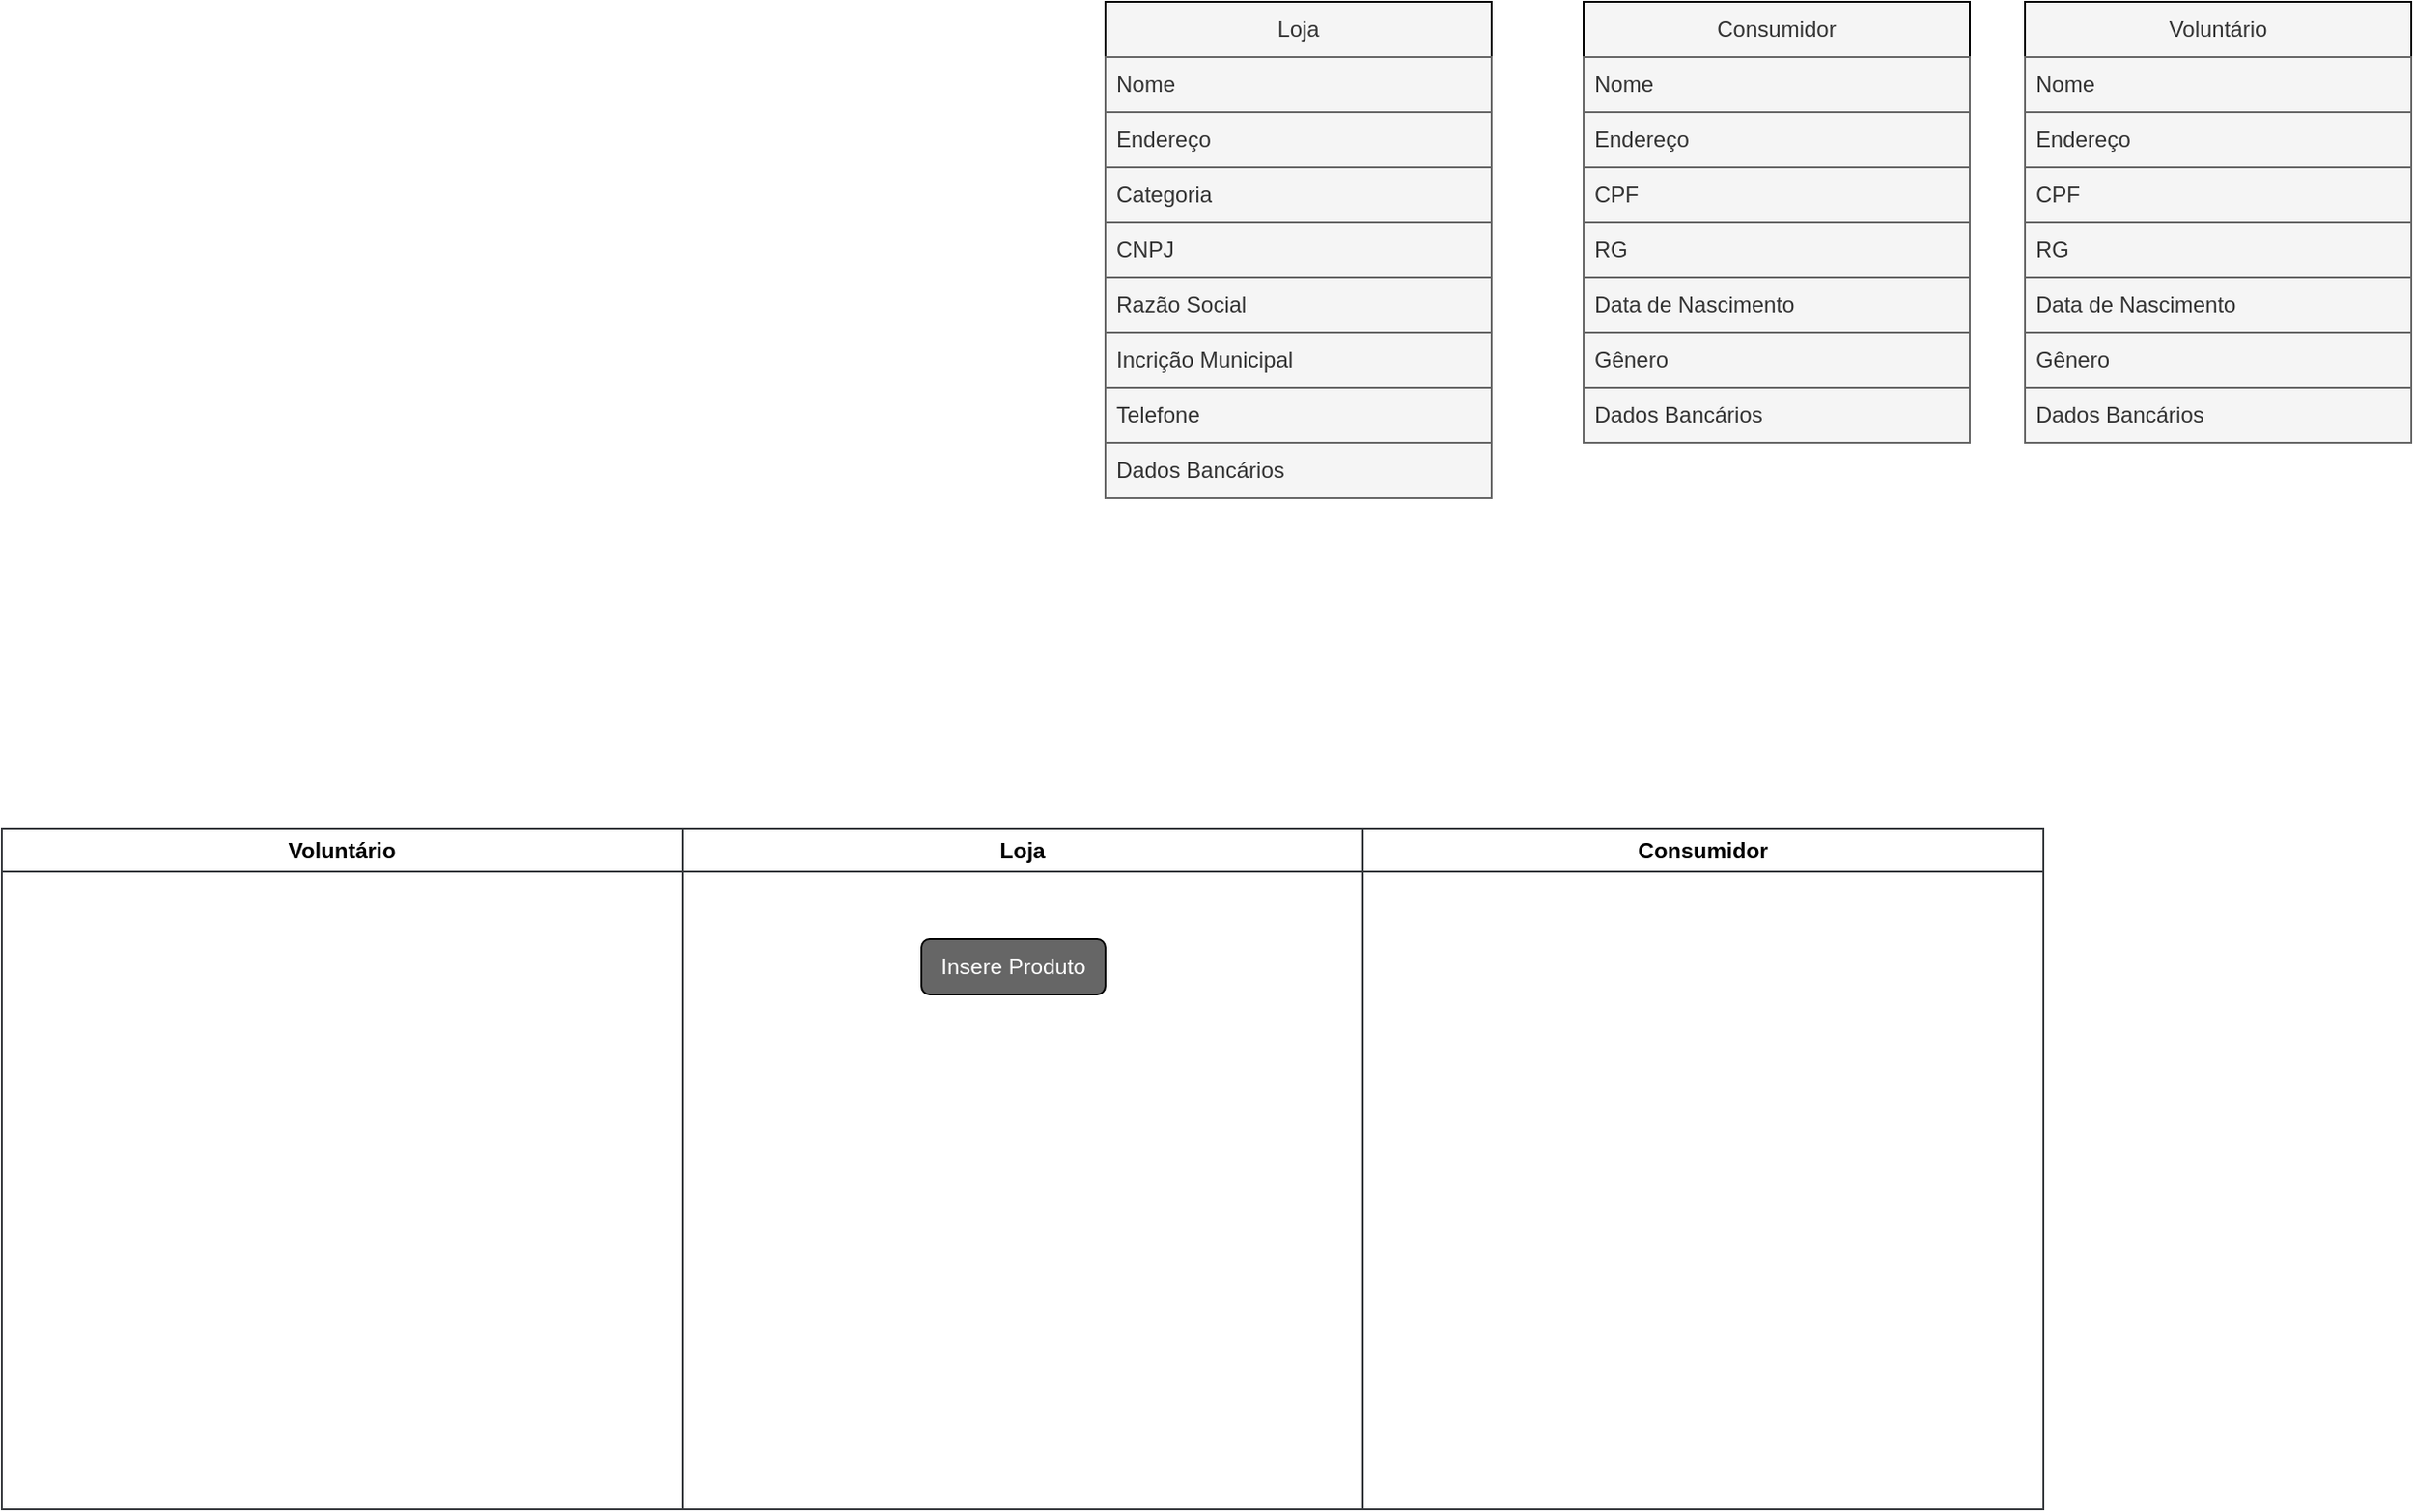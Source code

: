 <mxfile>
    <diagram id="74TVVazRp1jO-cd59mrf" name="Page-1">
        <mxGraphModel dx="2592" dy="1868" grid="1" gridSize="10" guides="1" tooltips="1" connect="1" arrows="1" fold="1" page="1" pageScale="1" pageWidth="850" pageHeight="1100" math="0" shadow="0">
            <root>
                <mxCell id="0"/>
                <mxCell id="1" parent="0"/>
                <mxCell id="2" value="Loja" style="swimlane;fontStyle=0;childLayout=stackLayout;horizontal=1;startSize=30;horizontalStack=0;resizeParent=1;resizeParentMax=0;resizeLast=0;collapsible=1;marginBottom=0;whiteSpace=wrap;html=1;fillColor=#f5f5f5;fontColor=#333333;strokeColor=#000000;" parent="1" vertex="1">
                    <mxGeometry x="-800" y="-990" width="210" height="120" as="geometry">
                        <mxRectangle x="370" y="130" width="60" height="30" as="alternateBounds"/>
                    </mxGeometry>
                </mxCell>
                <mxCell id="3" value="Nome" style="text;strokeColor=#666666;fillColor=#f5f5f5;align=left;verticalAlign=middle;spacingLeft=4;spacingRight=4;overflow=hidden;points=[[0,0.5],[1,0.5]];portConstraint=eastwest;rotatable=0;whiteSpace=wrap;html=1;fontColor=#333333;" parent="2" vertex="1">
                    <mxGeometry y="30" width="210" height="30" as="geometry"/>
                </mxCell>
                <mxCell id="4" value="Endereço" style="text;strokeColor=#666666;fillColor=#f5f5f5;align=left;verticalAlign=middle;spacingLeft=4;spacingRight=4;overflow=hidden;points=[[0,0.5],[1,0.5]];portConstraint=eastwest;rotatable=0;whiteSpace=wrap;html=1;fontColor=#333333;" parent="2" vertex="1">
                    <mxGeometry y="60" width="210" height="30" as="geometry"/>
                </mxCell>
                <mxCell id="5" value="Categoria" style="text;strokeColor=#666666;fillColor=#f5f5f5;align=left;verticalAlign=middle;spacingLeft=4;spacingRight=4;overflow=hidden;points=[[0,0.5],[1,0.5]];portConstraint=eastwest;rotatable=0;whiteSpace=wrap;html=1;fontColor=#333333;" parent="2" vertex="1">
                    <mxGeometry y="90" width="210" height="30" as="geometry"/>
                </mxCell>
                <mxCell id="6" value="CNPJ" style="text;strokeColor=#666666;fillColor=#f5f5f5;align=left;verticalAlign=middle;spacingLeft=4;spacingRight=4;overflow=hidden;points=[[0,0.5],[1,0.5]];portConstraint=eastwest;rotatable=0;whiteSpace=wrap;html=1;fontColor=#333333;" parent="1" vertex="1">
                    <mxGeometry x="-800" y="-870" width="210" height="30" as="geometry"/>
                </mxCell>
                <mxCell id="7" value="Razão Social" style="text;strokeColor=#666666;fillColor=#f5f5f5;align=left;verticalAlign=middle;spacingLeft=4;spacingRight=4;overflow=hidden;points=[[0,0.5],[1,0.5]];portConstraint=eastwest;rotatable=0;whiteSpace=wrap;html=1;fontColor=#333333;" parent="1" vertex="1">
                    <mxGeometry x="-800" y="-840" width="210" height="30" as="geometry"/>
                </mxCell>
                <mxCell id="8" value="Incrição Municipal" style="text;strokeColor=#666666;fillColor=#f5f5f5;align=left;verticalAlign=middle;spacingLeft=4;spacingRight=4;overflow=hidden;points=[[0,0.5],[1,0.5]];portConstraint=eastwest;rotatable=0;whiteSpace=wrap;html=1;fontColor=#333333;" parent="1" vertex="1">
                    <mxGeometry x="-800" y="-810" width="210" height="30" as="geometry"/>
                </mxCell>
                <mxCell id="9" value="Telefone" style="text;strokeColor=#666666;fillColor=#f5f5f5;align=left;verticalAlign=middle;spacingLeft=4;spacingRight=4;overflow=hidden;points=[[0,0.5],[1,0.5]];portConstraint=eastwest;rotatable=0;whiteSpace=wrap;html=1;fontColor=#333333;" parent="1" vertex="1">
                    <mxGeometry x="-800" y="-780" width="210" height="30" as="geometry"/>
                </mxCell>
                <mxCell id="14" value="Consumidor" style="swimlane;fontStyle=0;childLayout=stackLayout;horizontal=1;startSize=30;horizontalStack=0;resizeParent=1;resizeParentMax=0;resizeLast=0;collapsible=1;marginBottom=0;whiteSpace=wrap;html=1;fillColor=#f5f5f5;fontColor=#333333;strokeColor=#000000;" parent="1" vertex="1">
                    <mxGeometry x="-540" y="-990" width="210" height="120" as="geometry">
                        <mxRectangle x="370" y="130" width="60" height="30" as="alternateBounds"/>
                    </mxGeometry>
                </mxCell>
                <mxCell id="15" value="Nome" style="text;strokeColor=#666666;fillColor=#f5f5f5;align=left;verticalAlign=middle;spacingLeft=4;spacingRight=4;overflow=hidden;points=[[0,0.5],[1,0.5]];portConstraint=eastwest;rotatable=0;whiteSpace=wrap;html=1;fontColor=#333333;" parent="14" vertex="1">
                    <mxGeometry y="30" width="210" height="30" as="geometry"/>
                </mxCell>
                <mxCell id="16" value="Endereço" style="text;strokeColor=#666666;fillColor=#f5f5f5;align=left;verticalAlign=middle;spacingLeft=4;spacingRight=4;overflow=hidden;points=[[0,0.5],[1,0.5]];portConstraint=eastwest;rotatable=0;whiteSpace=wrap;html=1;fontColor=#333333;" parent="14" vertex="1">
                    <mxGeometry y="60" width="210" height="30" as="geometry"/>
                </mxCell>
                <mxCell id="17" value="CPF" style="text;strokeColor=#666666;fillColor=#f5f5f5;align=left;verticalAlign=middle;spacingLeft=4;spacingRight=4;overflow=hidden;points=[[0,0.5],[1,0.5]];portConstraint=eastwest;rotatable=0;whiteSpace=wrap;html=1;fontColor=#333333;" parent="14" vertex="1">
                    <mxGeometry y="90" width="210" height="30" as="geometry"/>
                </mxCell>
                <mxCell id="18" value="RG" style="text;strokeColor=#666666;fillColor=#f5f5f5;align=left;verticalAlign=middle;spacingLeft=4;spacingRight=4;overflow=hidden;points=[[0,0.5],[1,0.5]];portConstraint=eastwest;rotatable=0;whiteSpace=wrap;html=1;fontColor=#333333;" parent="1" vertex="1">
                    <mxGeometry x="-540" y="-870" width="210" height="30" as="geometry"/>
                </mxCell>
                <mxCell id="19" value="Gênero" style="text;strokeColor=#666666;fillColor=#f5f5f5;align=left;verticalAlign=middle;spacingLeft=4;spacingRight=4;overflow=hidden;points=[[0,0.5],[1,0.5]];portConstraint=eastwest;rotatable=0;whiteSpace=wrap;html=1;fontColor=#333333;" parent="1" vertex="1">
                    <mxGeometry x="-540" y="-810" width="210" height="30" as="geometry"/>
                </mxCell>
                <mxCell id="20" value="Dados Bancários" style="text;strokeColor=#666666;fillColor=#f5f5f5;align=left;verticalAlign=middle;spacingLeft=4;spacingRight=4;overflow=hidden;points=[[0,0.5],[1,0.5]];portConstraint=eastwest;rotatable=0;whiteSpace=wrap;html=1;fontColor=#333333;" parent="1" vertex="1">
                    <mxGeometry x="-540" y="-780" width="210" height="30" as="geometry"/>
                </mxCell>
                <mxCell id="22" value="Dados Bancários" style="text;strokeColor=#666666;fillColor=#f5f5f5;align=left;verticalAlign=middle;spacingLeft=4;spacingRight=4;overflow=hidden;points=[[0,0.5],[1,0.5]];portConstraint=eastwest;rotatable=0;whiteSpace=wrap;html=1;fontColor=#333333;" parent="1" vertex="1">
                    <mxGeometry x="-800" y="-750" width="210" height="30" as="geometry"/>
                </mxCell>
                <mxCell id="30" value="Data de Nascimento" style="text;strokeColor=#666666;fillColor=#f5f5f5;align=left;verticalAlign=middle;spacingLeft=4;spacingRight=4;overflow=hidden;points=[[0,0.5],[1,0.5]];portConstraint=eastwest;rotatable=0;whiteSpace=wrap;html=1;fontColor=#333333;" parent="1" vertex="1">
                    <mxGeometry x="-540" y="-840" width="210" height="30" as="geometry"/>
                </mxCell>
                <mxCell id="31" value="Voluntário" style="swimlane;fontStyle=0;childLayout=stackLayout;horizontal=1;startSize=30;horizontalStack=0;resizeParent=1;resizeParentMax=0;resizeLast=0;collapsible=1;marginBottom=0;whiteSpace=wrap;html=1;fillColor=#f5f5f5;fontColor=#333333;strokeColor=#000000;" parent="1" vertex="1">
                    <mxGeometry x="-300" y="-990" width="210" height="120" as="geometry">
                        <mxRectangle x="370" y="130" width="60" height="30" as="alternateBounds"/>
                    </mxGeometry>
                </mxCell>
                <mxCell id="32" value="Nome" style="text;strokeColor=#666666;fillColor=#f5f5f5;align=left;verticalAlign=middle;spacingLeft=4;spacingRight=4;overflow=hidden;points=[[0,0.5],[1,0.5]];portConstraint=eastwest;rotatable=0;whiteSpace=wrap;html=1;fontColor=#333333;" parent="31" vertex="1">
                    <mxGeometry y="30" width="210" height="30" as="geometry"/>
                </mxCell>
                <mxCell id="33" value="Endereço" style="text;strokeColor=#666666;fillColor=#f5f5f5;align=left;verticalAlign=middle;spacingLeft=4;spacingRight=4;overflow=hidden;points=[[0,0.5],[1,0.5]];portConstraint=eastwest;rotatable=0;whiteSpace=wrap;html=1;fontColor=#333333;" parent="31" vertex="1">
                    <mxGeometry y="60" width="210" height="30" as="geometry"/>
                </mxCell>
                <mxCell id="34" value="CPF" style="text;strokeColor=#666666;fillColor=#f5f5f5;align=left;verticalAlign=middle;spacingLeft=4;spacingRight=4;overflow=hidden;points=[[0,0.5],[1,0.5]];portConstraint=eastwest;rotatable=0;whiteSpace=wrap;html=1;fontColor=#333333;" parent="31" vertex="1">
                    <mxGeometry y="90" width="210" height="30" as="geometry"/>
                </mxCell>
                <mxCell id="35" value="RG" style="text;strokeColor=#666666;fillColor=#f5f5f5;align=left;verticalAlign=middle;spacingLeft=4;spacingRight=4;overflow=hidden;points=[[0,0.5],[1,0.5]];portConstraint=eastwest;rotatable=0;whiteSpace=wrap;html=1;fontColor=#333333;" parent="1" vertex="1">
                    <mxGeometry x="-300" y="-870" width="210" height="30" as="geometry"/>
                </mxCell>
                <mxCell id="36" value="Gênero" style="text;strokeColor=#666666;fillColor=#f5f5f5;align=left;verticalAlign=middle;spacingLeft=4;spacingRight=4;overflow=hidden;points=[[0,0.5],[1,0.5]];portConstraint=eastwest;rotatable=0;whiteSpace=wrap;html=1;fontColor=#333333;" parent="1" vertex="1">
                    <mxGeometry x="-300" y="-810" width="210" height="30" as="geometry"/>
                </mxCell>
                <mxCell id="37" value="Dados Bancários" style="text;strokeColor=#666666;fillColor=#f5f5f5;align=left;verticalAlign=middle;spacingLeft=4;spacingRight=4;overflow=hidden;points=[[0,0.5],[1,0.5]];portConstraint=eastwest;rotatable=0;whiteSpace=wrap;html=1;fontColor=#333333;" parent="1" vertex="1">
                    <mxGeometry x="-300" y="-780" width="210" height="30" as="geometry"/>
                </mxCell>
                <mxCell id="38" value="Data de Nascimento" style="text;strokeColor=#666666;fillColor=#f5f5f5;align=left;verticalAlign=middle;spacingLeft=4;spacingRight=4;overflow=hidden;points=[[0,0.5],[1,0.5]];portConstraint=eastwest;rotatable=0;whiteSpace=wrap;html=1;fontColor=#333333;" parent="1" vertex="1">
                    <mxGeometry x="-300" y="-840" width="210" height="30" as="geometry"/>
                </mxCell>
                <mxCell id="39" value="Loja" style="swimlane;whiteSpace=wrap;html=1;fillColor=#FFFFFF;strokeColor=#36393d;startSize=23;fontColor=#000000;swimlaneFillColor=#FFFFFF;" vertex="1" parent="1">
                    <mxGeometry x="-1030" y="-540" width="370" height="370" as="geometry"/>
                </mxCell>
                <mxCell id="46" value="Insere Produto" style="rounded=1;whiteSpace=wrap;html=1;fontColor=#FFFFFF;fillColor=#666666;" vertex="1" parent="39">
                    <mxGeometry x="130" y="60" width="100" height="30" as="geometry"/>
                </mxCell>
                <mxCell id="42" value="Consumidor" style="swimlane;whiteSpace=wrap;html=1;fillColor=#FFFFFF;strokeColor=#36393d;startSize=23;fontColor=#000000;swimlaneFillColor=#FFFFFF;" vertex="1" parent="1">
                    <mxGeometry x="-660" y="-540" width="370" height="370" as="geometry"/>
                </mxCell>
                <mxCell id="44" value="Voluntário" style="swimlane;whiteSpace=wrap;html=1;fillColor=#FFFFFF;strokeColor=#36393d;startSize=23;fontColor=#000000;swimlaneFillColor=#FFFFFF;" vertex="1" parent="1">
                    <mxGeometry x="-1400" y="-540" width="370" height="370" as="geometry"/>
                </mxCell>
            </root>
        </mxGraphModel>
    </diagram>
</mxfile>